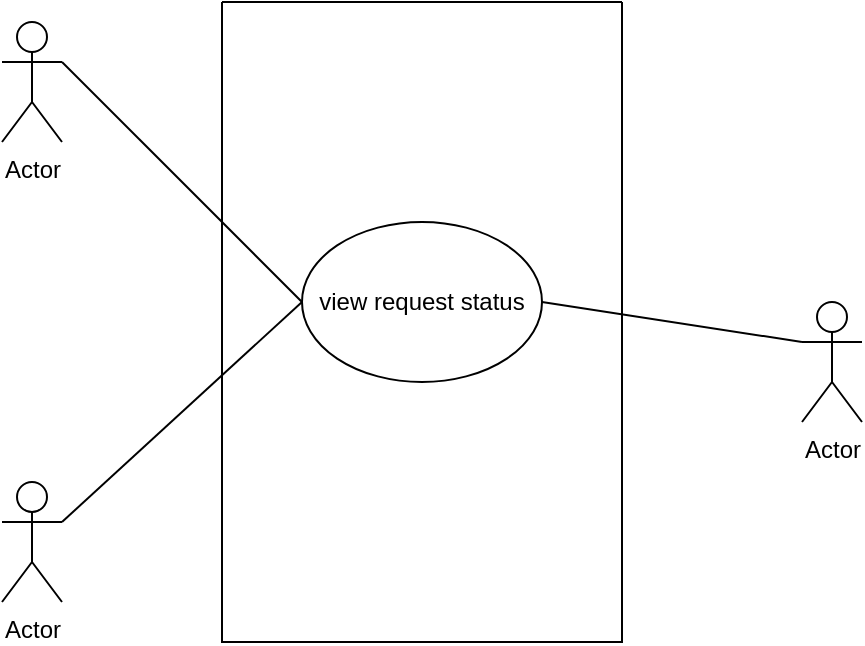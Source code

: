 <mxfile version="21.0.6" type="github">
  <diagram name="Page-1" id="L3Y32q_-5Cb7mhsE43WJ">
    <mxGraphModel dx="1674" dy="704" grid="1" gridSize="10" guides="1" tooltips="1" connect="1" arrows="1" fold="1" page="1" pageScale="1" pageWidth="850" pageHeight="1100" math="0" shadow="0">
      <root>
        <mxCell id="0" />
        <mxCell id="1" parent="0" />
        <mxCell id="-lUv_aNnzr2wA977I5BW-1" value="Actor" style="shape=umlActor;verticalLabelPosition=bottom;verticalAlign=top;html=1;outlineConnect=0;" vertex="1" parent="1">
          <mxGeometry x="170" y="290" width="30" height="60" as="geometry" />
        </mxCell>
        <mxCell id="-lUv_aNnzr2wA977I5BW-3" value="Actor" style="shape=umlActor;verticalLabelPosition=bottom;verticalAlign=top;html=1;outlineConnect=0;" vertex="1" parent="1">
          <mxGeometry x="170" y="520" width="30" height="60" as="geometry" />
        </mxCell>
        <mxCell id="-lUv_aNnzr2wA977I5BW-4" value="" style="swimlane;startSize=0;" vertex="1" parent="1">
          <mxGeometry x="280" y="280" width="200" height="320" as="geometry">
            <mxRectangle x="280" y="280" width="50" height="40" as="alternateBounds" />
          </mxGeometry>
        </mxCell>
        <mxCell id="-lUv_aNnzr2wA977I5BW-7" value="view request status" style="ellipse;whiteSpace=wrap;html=1;" vertex="1" parent="-lUv_aNnzr2wA977I5BW-4">
          <mxGeometry x="40" y="110" width="120" height="80" as="geometry" />
        </mxCell>
        <mxCell id="-lUv_aNnzr2wA977I5BW-5" value="Actor" style="shape=umlActor;verticalLabelPosition=bottom;verticalAlign=top;html=1;outlineConnect=0;" vertex="1" parent="1">
          <mxGeometry x="570" y="430" width="30" height="60" as="geometry" />
        </mxCell>
        <mxCell id="-lUv_aNnzr2wA977I5BW-8" value="" style="endArrow=none;html=1;rounded=0;exitX=1;exitY=0.5;exitDx=0;exitDy=0;" edge="1" parent="1" source="-lUv_aNnzr2wA977I5BW-7">
          <mxGeometry width="50" height="50" relative="1" as="geometry">
            <mxPoint x="520" y="500" as="sourcePoint" />
            <mxPoint x="570" y="450" as="targetPoint" />
          </mxGeometry>
        </mxCell>
        <mxCell id="-lUv_aNnzr2wA977I5BW-9" value="" style="endArrow=none;html=1;rounded=0;" edge="1" parent="1">
          <mxGeometry width="50" height="50" relative="1" as="geometry">
            <mxPoint x="200" y="540" as="sourcePoint" />
            <mxPoint x="320" y="430" as="targetPoint" />
          </mxGeometry>
        </mxCell>
        <mxCell id="-lUv_aNnzr2wA977I5BW-10" value="" style="endArrow=none;html=1;rounded=0;entryX=0;entryY=0.5;entryDx=0;entryDy=0;" edge="1" parent="1" target="-lUv_aNnzr2wA977I5BW-7">
          <mxGeometry width="50" height="50" relative="1" as="geometry">
            <mxPoint x="200" y="310" as="sourcePoint" />
            <mxPoint x="250" y="260" as="targetPoint" />
          </mxGeometry>
        </mxCell>
      </root>
    </mxGraphModel>
  </diagram>
</mxfile>
